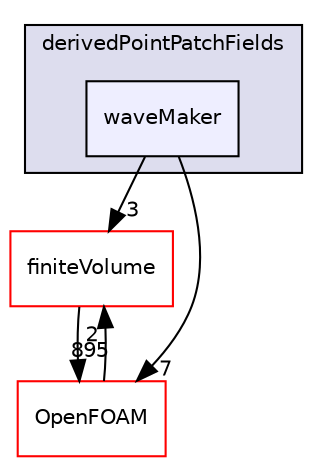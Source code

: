 digraph "src/waveModels/derivedPointPatchFields/waveMaker" {
  bgcolor=transparent;
  compound=true
  node [ fontsize="10", fontname="Helvetica"];
  edge [ labelfontsize="10", labelfontname="Helvetica"];
  subgraph clusterdir_2875ebe396610ae4f9732c4f6cbf0228 {
    graph [ bgcolor="#ddddee", pencolor="black", label="derivedPointPatchFields" fontname="Helvetica", fontsize="10", URL="dir_2875ebe396610ae4f9732c4f6cbf0228.html"]
  dir_19d9b6a7aab91f2d121af625d331ebc3 [shape=box, label="waveMaker", style="filled", fillcolor="#eeeeff", pencolor="black", URL="dir_19d9b6a7aab91f2d121af625d331ebc3.html"];
  }
  dir_9bd15774b555cf7259a6fa18f99fe99b [shape=box label="finiteVolume" color="red" URL="dir_9bd15774b555cf7259a6fa18f99fe99b.html"];
  dir_c5473ff19b20e6ec4dfe5c310b3778a8 [shape=box label="OpenFOAM" color="red" URL="dir_c5473ff19b20e6ec4dfe5c310b3778a8.html"];
  dir_9bd15774b555cf7259a6fa18f99fe99b->dir_c5473ff19b20e6ec4dfe5c310b3778a8 [headlabel="895", labeldistance=1.5 headhref="dir_000814_002151.html"];
  dir_19d9b6a7aab91f2d121af625d331ebc3->dir_9bd15774b555cf7259a6fa18f99fe99b [headlabel="3", labeldistance=1.5 headhref="dir_004116_000814.html"];
  dir_19d9b6a7aab91f2d121af625d331ebc3->dir_c5473ff19b20e6ec4dfe5c310b3778a8 [headlabel="7", labeldistance=1.5 headhref="dir_004116_002151.html"];
  dir_c5473ff19b20e6ec4dfe5c310b3778a8->dir_9bd15774b555cf7259a6fa18f99fe99b [headlabel="2", labeldistance=1.5 headhref="dir_002151_000814.html"];
}
